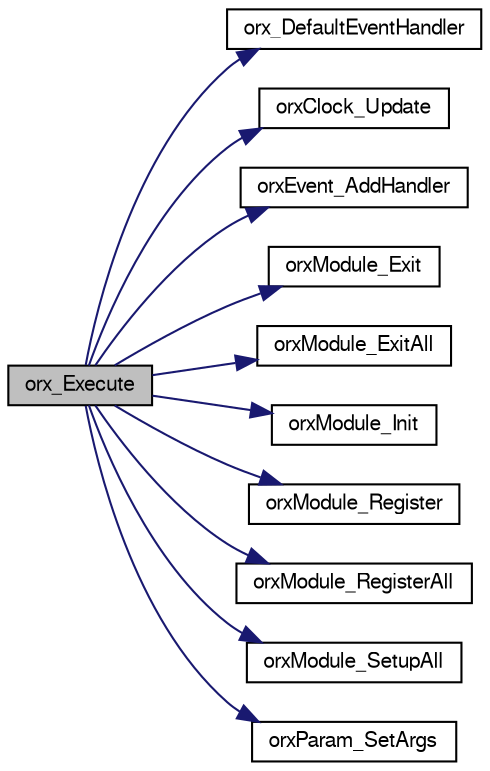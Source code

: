 digraph G
{
  bgcolor="transparent";
  edge [fontname="FreeSans",fontsize=10,labelfontname="FreeSans",labelfontsize=10];
  node [fontname="FreeSans",fontsize=10,shape=record];
  rankdir=LR;
  Node1 [label="orx_Execute",height=0.2,width=0.4,color="black", fillcolor="grey75", style="filled" fontcolor="black"];
  Node1 -> Node2 [color="midnightblue",fontsize=10,style="solid",fontname="FreeSans"];
  Node2 [label="orx_DefaultEventHandler",height=0.2,width=0.4,color="black",URL="$group___orx.html#g6cdd2d14420949b68a64dd3610ebebf3"];
  Node1 -> Node3 [color="midnightblue",fontsize=10,style="solid",fontname="FreeSans"];
  Node3 [label="orxClock_Update",height=0.2,width=0.4,color="black",URL="$group__orx_clock.html#g3cbf6d1e245d788039e70f1af4e538cd"];
  Node1 -> Node4 [color="midnightblue",fontsize=10,style="solid",fontname="FreeSans"];
  Node4 [label="orxEvent_AddHandler",height=0.2,width=0.4,color="black",URL="$group__orx_event.html#gfa506b8e928baf9e46a4ff20ccaa23c0"];
  Node1 -> Node5 [color="midnightblue",fontsize=10,style="solid",fontname="FreeSans"];
  Node5 [label="orxModule_Exit",height=0.2,width=0.4,color="black",URL="$group__orx_module.html#g2f1bb6325e1fe48f9297362c9cc7c7e3"];
  Node1 -> Node6 [color="midnightblue",fontsize=10,style="solid",fontname="FreeSans"];
  Node6 [label="orxModule_ExitAll",height=0.2,width=0.4,color="black",URL="$group__orx_module.html#g1f06014f952ddd0cbd287df593434ff8"];
  Node1 -> Node7 [color="midnightblue",fontsize=10,style="solid",fontname="FreeSans"];
  Node7 [label="orxModule_Init",height=0.2,width=0.4,color="black",URL="$group__orx_module.html#ge6568b5f2c3ed7f4eb64ee81f76f9350"];
  Node1 -> Node8 [color="midnightblue",fontsize=10,style="solid",fontname="FreeSans"];
  Node8 [label="orxModule_Register",height=0.2,width=0.4,color="black",URL="$group__orx_module.html#g8064c329a11c7b582632ee372992c06c"];
  Node1 -> Node9 [color="midnightblue",fontsize=10,style="solid",fontname="FreeSans"];
  Node9 [label="orxModule_RegisterAll",height=0.2,width=0.4,color="black",URL="$group__orx_module.html#g7d2d18752f4f435ac0fa755f4dc5fb6d"];
  Node1 -> Node10 [color="midnightblue",fontsize=10,style="solid",fontname="FreeSans"];
  Node10 [label="orxModule_SetupAll",height=0.2,width=0.4,color="black",URL="$group__orx_module.html#g52cd1c7c080c32c9922522681c5c6460"];
  Node1 -> Node11 [color="midnightblue",fontsize=10,style="solid",fontname="FreeSans"];
  Node11 [label="orxParam_SetArgs",height=0.2,width=0.4,color="black",URL="$group__orx_param.html#gaa54334e7382d583238b892bcb8f97ff"];
}
